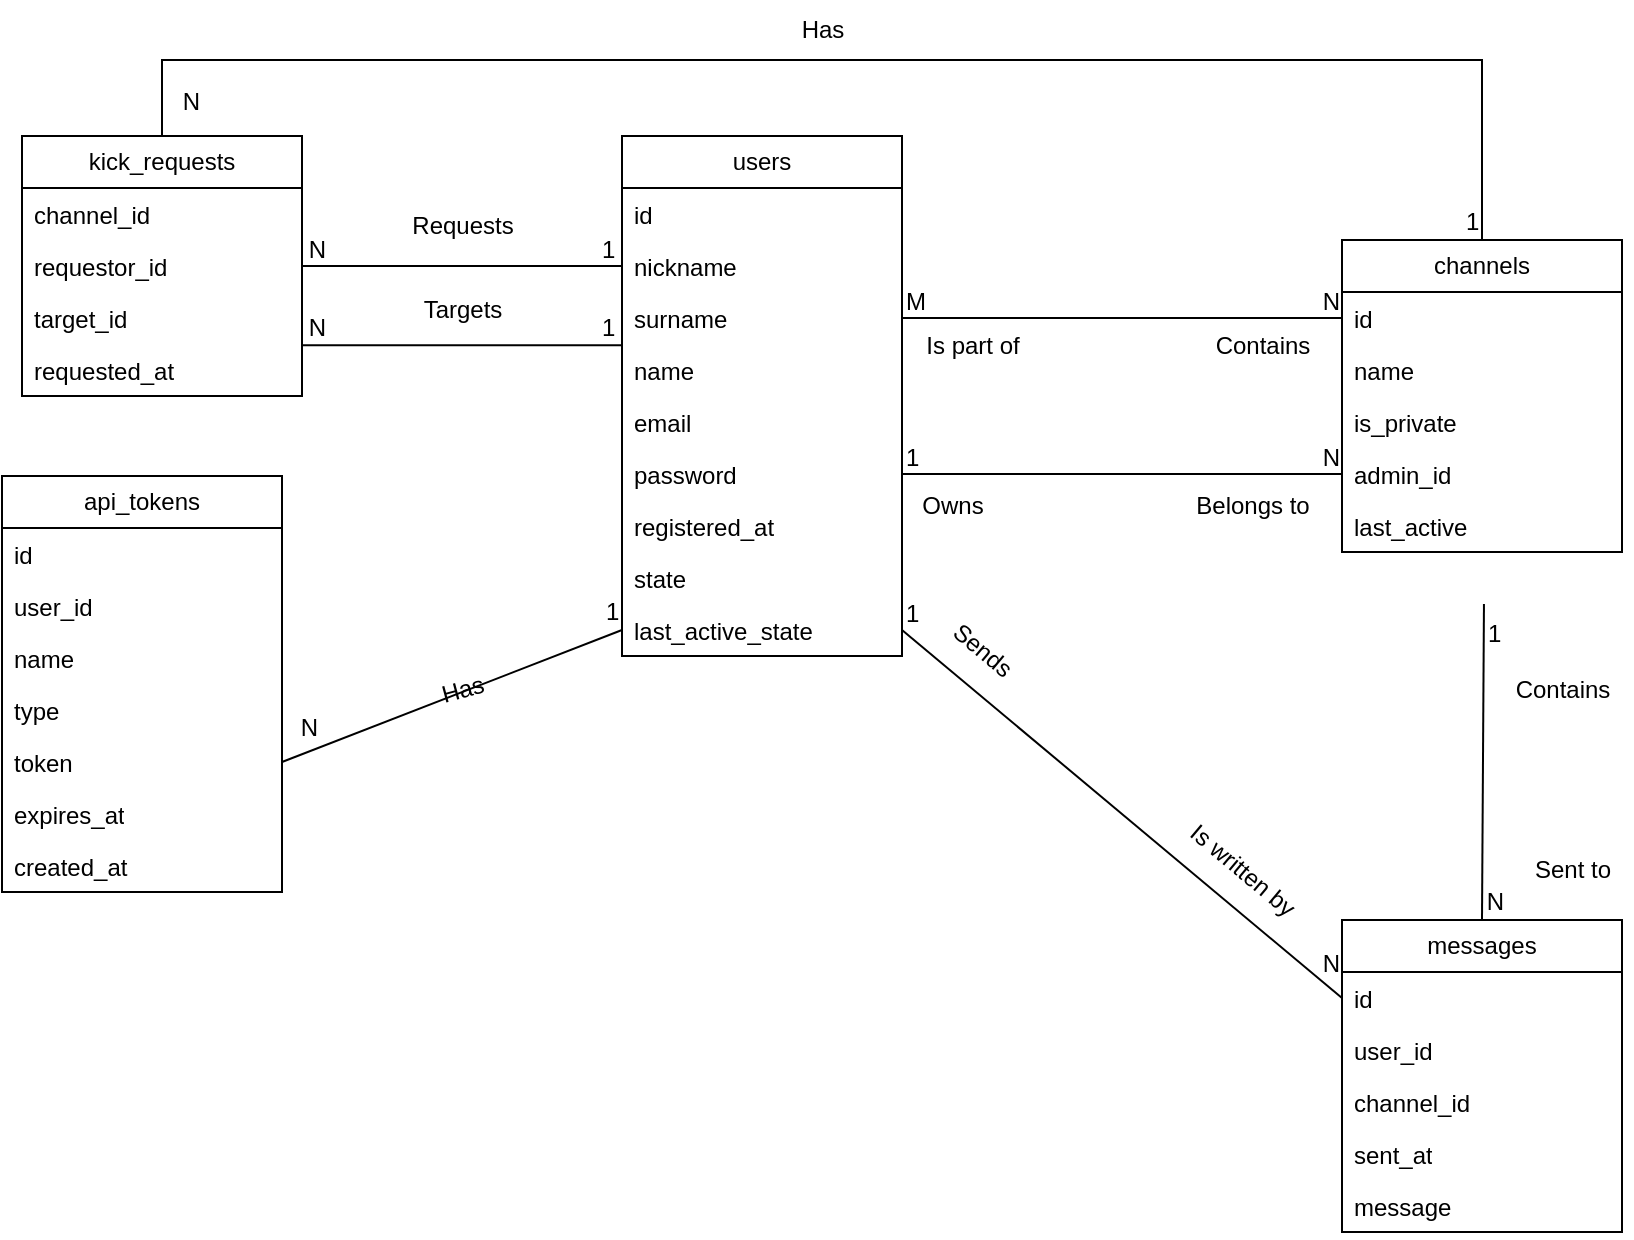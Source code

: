 <mxfile version="24.8.0" pages="2">
  <diagram id="R2lEEEUBdFMjLlhIrx00" name="Logical">
    <mxGraphModel dx="1763" dy="484" grid="1" gridSize="10" guides="1" tooltips="1" connect="1" arrows="1" fold="1" page="1" pageScale="1" pageWidth="850" pageHeight="1100" math="0" shadow="0" extFonts="Permanent Marker^https://fonts.googleapis.com/css?family=Permanent+Marker">
      <root>
        <mxCell id="0" />
        <mxCell id="1" parent="0" />
        <mxCell id="FbpiSG0wPmjg65G_D0_f-9" value="users" style="swimlane;fontStyle=0;childLayout=stackLayout;horizontal=1;startSize=26;fillColor=none;horizontalStack=0;resizeParent=1;resizeParentMax=0;resizeLast=0;collapsible=1;marginBottom=0;whiteSpace=wrap;html=1;" parent="1" vertex="1">
          <mxGeometry x="70" y="68" width="140" height="260" as="geometry" />
        </mxCell>
        <mxCell id="FbpiSG0wPmjg65G_D0_f-10" value="id" style="text;strokeColor=none;fillColor=none;align=left;verticalAlign=top;spacingLeft=4;spacingRight=4;overflow=hidden;rotatable=0;points=[[0,0.5],[1,0.5]];portConstraint=eastwest;whiteSpace=wrap;html=1;" parent="FbpiSG0wPmjg65G_D0_f-9" vertex="1">
          <mxGeometry y="26" width="140" height="26" as="geometry" />
        </mxCell>
        <mxCell id="FbpiSG0wPmjg65G_D0_f-13" value="nickname" style="text;strokeColor=none;fillColor=none;align=left;verticalAlign=top;spacingLeft=4;spacingRight=4;overflow=hidden;rotatable=0;points=[[0,0.5],[1,0.5]];portConstraint=eastwest;whiteSpace=wrap;html=1;" parent="FbpiSG0wPmjg65G_D0_f-9" vertex="1">
          <mxGeometry y="52" width="140" height="26" as="geometry" />
        </mxCell>
        <mxCell id="FbpiSG0wPmjg65G_D0_f-12" value="surname" style="text;strokeColor=none;fillColor=none;align=left;verticalAlign=top;spacingLeft=4;spacingRight=4;overflow=hidden;rotatable=0;points=[[0,0.5],[1,0.5]];portConstraint=eastwest;whiteSpace=wrap;html=1;" parent="FbpiSG0wPmjg65G_D0_f-9" vertex="1">
          <mxGeometry y="78" width="140" height="26" as="geometry" />
        </mxCell>
        <mxCell id="FbpiSG0wPmjg65G_D0_f-17" value="name" style="text;strokeColor=none;fillColor=none;align=left;verticalAlign=top;spacingLeft=4;spacingRight=4;overflow=hidden;rotatable=0;points=[[0,0.5],[1,0.5]];portConstraint=eastwest;whiteSpace=wrap;html=1;" parent="FbpiSG0wPmjg65G_D0_f-9" vertex="1">
          <mxGeometry y="104" width="140" height="26" as="geometry" />
        </mxCell>
        <mxCell id="FbpiSG0wPmjg65G_D0_f-16" value="email" style="text;strokeColor=none;fillColor=none;align=left;verticalAlign=top;spacingLeft=4;spacingRight=4;overflow=hidden;rotatable=0;points=[[0,0.5],[1,0.5]];portConstraint=eastwest;whiteSpace=wrap;html=1;" parent="FbpiSG0wPmjg65G_D0_f-9" vertex="1">
          <mxGeometry y="130" width="140" height="26" as="geometry" />
        </mxCell>
        <mxCell id="FbpiSG0wPmjg65G_D0_f-14" value="password" style="text;strokeColor=none;fillColor=none;align=left;verticalAlign=top;spacingLeft=4;spacingRight=4;overflow=hidden;rotatable=0;points=[[0,0.5],[1,0.5]];portConstraint=eastwest;whiteSpace=wrap;html=1;" parent="FbpiSG0wPmjg65G_D0_f-9" vertex="1">
          <mxGeometry y="156" width="140" height="26" as="geometry" />
        </mxCell>
        <mxCell id="FbpiSG0wPmjg65G_D0_f-18" value="registered_at" style="text;strokeColor=none;fillColor=none;align=left;verticalAlign=top;spacingLeft=4;spacingRight=4;overflow=hidden;rotatable=0;points=[[0,0.5],[1,0.5]];portConstraint=eastwest;whiteSpace=wrap;html=1;" parent="FbpiSG0wPmjg65G_D0_f-9" vertex="1">
          <mxGeometry y="182" width="140" height="26" as="geometry" />
        </mxCell>
        <mxCell id="FbpiSG0wPmjg65G_D0_f-37" value="state" style="text;strokeColor=none;fillColor=none;align=left;verticalAlign=top;spacingLeft=4;spacingRight=4;overflow=hidden;rotatable=0;points=[[0,0.5],[1,0.5]];portConstraint=eastwest;whiteSpace=wrap;html=1;" parent="FbpiSG0wPmjg65G_D0_f-9" vertex="1">
          <mxGeometry y="208" width="140" height="26" as="geometry" />
        </mxCell>
        <mxCell id="FbpiSG0wPmjg65G_D0_f-38" value="last_active_state" style="text;strokeColor=none;fillColor=none;align=left;verticalAlign=top;spacingLeft=4;spacingRight=4;overflow=hidden;rotatable=0;points=[[0,0.5],[1,0.5]];portConstraint=eastwest;whiteSpace=wrap;html=1;" parent="FbpiSG0wPmjg65G_D0_f-9" vertex="1">
          <mxGeometry y="234" width="140" height="26" as="geometry" />
        </mxCell>
        <mxCell id="FbpiSG0wPmjg65G_D0_f-21" value="channels" style="swimlane;fontStyle=0;childLayout=stackLayout;horizontal=1;startSize=26;fillColor=none;horizontalStack=0;resizeParent=1;resizeParentMax=0;resizeLast=0;collapsible=1;marginBottom=0;whiteSpace=wrap;html=1;" parent="1" vertex="1">
          <mxGeometry x="430" y="120" width="140" height="156" as="geometry" />
        </mxCell>
        <mxCell id="FbpiSG0wPmjg65G_D0_f-22" value="id" style="text;strokeColor=none;fillColor=none;align=left;verticalAlign=top;spacingLeft=4;spacingRight=4;overflow=hidden;rotatable=0;points=[[0,0.5],[1,0.5]];portConstraint=eastwest;whiteSpace=wrap;html=1;" parent="FbpiSG0wPmjg65G_D0_f-21" vertex="1">
          <mxGeometry y="26" width="140" height="26" as="geometry" />
        </mxCell>
        <mxCell id="FbpiSG0wPmjg65G_D0_f-23" value="name" style="text;strokeColor=none;fillColor=none;align=left;verticalAlign=top;spacingLeft=4;spacingRight=4;overflow=hidden;rotatable=0;points=[[0,0.5],[1,0.5]];portConstraint=eastwest;whiteSpace=wrap;html=1;" parent="FbpiSG0wPmjg65G_D0_f-21" vertex="1">
          <mxGeometry y="52" width="140" height="26" as="geometry" />
        </mxCell>
        <mxCell id="FbpiSG0wPmjg65G_D0_f-24" value="is_private" style="text;strokeColor=none;fillColor=none;align=left;verticalAlign=top;spacingLeft=4;spacingRight=4;overflow=hidden;rotatable=0;points=[[0,0.5],[1,0.5]];portConstraint=eastwest;whiteSpace=wrap;html=1;" parent="FbpiSG0wPmjg65G_D0_f-21" vertex="1">
          <mxGeometry y="78" width="140" height="26" as="geometry" />
        </mxCell>
        <mxCell id="FbpiSG0wPmjg65G_D0_f-25" value="admin_id" style="text;strokeColor=none;fillColor=none;align=left;verticalAlign=top;spacingLeft=4;spacingRight=4;overflow=hidden;rotatable=0;points=[[0,0.5],[1,0.5]];portConstraint=eastwest;whiteSpace=wrap;html=1;" parent="FbpiSG0wPmjg65G_D0_f-21" vertex="1">
          <mxGeometry y="104" width="140" height="26" as="geometry" />
        </mxCell>
        <mxCell id="FbpiSG0wPmjg65G_D0_f-26" value="last_active" style="text;strokeColor=none;fillColor=none;align=left;verticalAlign=top;spacingLeft=4;spacingRight=4;overflow=hidden;rotatable=0;points=[[0,0.5],[1,0.5]];portConstraint=eastwest;whiteSpace=wrap;html=1;" parent="FbpiSG0wPmjg65G_D0_f-21" vertex="1">
          <mxGeometry y="130" width="140" height="26" as="geometry" />
        </mxCell>
        <mxCell id="FbpiSG0wPmjg65G_D0_f-31" value="messages" style="swimlane;fontStyle=0;childLayout=stackLayout;horizontal=1;startSize=26;fillColor=none;horizontalStack=0;resizeParent=1;resizeParentMax=0;resizeLast=0;collapsible=1;marginBottom=0;whiteSpace=wrap;html=1;" parent="1" vertex="1">
          <mxGeometry x="430" y="460" width="140" height="156" as="geometry" />
        </mxCell>
        <mxCell id="FbpiSG0wPmjg65G_D0_f-32" value="id" style="text;strokeColor=none;fillColor=none;align=left;verticalAlign=top;spacingLeft=4;spacingRight=4;overflow=hidden;rotatable=0;points=[[0,0.5],[1,0.5]];portConstraint=eastwest;whiteSpace=wrap;html=1;" parent="FbpiSG0wPmjg65G_D0_f-31" vertex="1">
          <mxGeometry y="26" width="140" height="26" as="geometry" />
        </mxCell>
        <mxCell id="FbpiSG0wPmjg65G_D0_f-33" value="user_id" style="text;strokeColor=none;fillColor=none;align=left;verticalAlign=top;spacingLeft=4;spacingRight=4;overflow=hidden;rotatable=0;points=[[0,0.5],[1,0.5]];portConstraint=eastwest;whiteSpace=wrap;html=1;" parent="FbpiSG0wPmjg65G_D0_f-31" vertex="1">
          <mxGeometry y="52" width="140" height="26" as="geometry" />
        </mxCell>
        <mxCell id="FbpiSG0wPmjg65G_D0_f-34" value="channel_id" style="text;strokeColor=none;fillColor=none;align=left;verticalAlign=top;spacingLeft=4;spacingRight=4;overflow=hidden;rotatable=0;points=[[0,0.5],[1,0.5]];portConstraint=eastwest;whiteSpace=wrap;html=1;" parent="FbpiSG0wPmjg65G_D0_f-31" vertex="1">
          <mxGeometry y="78" width="140" height="26" as="geometry" />
        </mxCell>
        <mxCell id="FbpiSG0wPmjg65G_D0_f-35" value="sent_at" style="text;strokeColor=none;fillColor=none;align=left;verticalAlign=top;spacingLeft=4;spacingRight=4;overflow=hidden;rotatable=0;points=[[0,0.5],[1,0.5]];portConstraint=eastwest;whiteSpace=wrap;html=1;" parent="FbpiSG0wPmjg65G_D0_f-31" vertex="1">
          <mxGeometry y="104" width="140" height="26" as="geometry" />
        </mxCell>
        <mxCell id="FbpiSG0wPmjg65G_D0_f-36" value="message" style="text;strokeColor=none;fillColor=none;align=left;verticalAlign=top;spacingLeft=4;spacingRight=4;overflow=hidden;rotatable=0;points=[[0,0.5],[1,0.5]];portConstraint=eastwest;whiteSpace=wrap;html=1;" parent="FbpiSG0wPmjg65G_D0_f-31" vertex="1">
          <mxGeometry y="130" width="140" height="26" as="geometry" />
        </mxCell>
        <mxCell id="FbpiSG0wPmjg65G_D0_f-39" value="" style="endArrow=none;html=1;rounded=0;exitX=1;exitY=0.5;exitDx=0;exitDy=0;entryX=0;entryY=0.5;entryDx=0;entryDy=0;" parent="1" source="FbpiSG0wPmjg65G_D0_f-12" target="FbpiSG0wPmjg65G_D0_f-22" edge="1">
          <mxGeometry relative="1" as="geometry">
            <mxPoint x="340" y="350" as="sourcePoint" />
            <mxPoint x="500" y="350" as="targetPoint" />
          </mxGeometry>
        </mxCell>
        <mxCell id="FbpiSG0wPmjg65G_D0_f-40" value="M" style="resizable=0;html=1;whiteSpace=wrap;align=left;verticalAlign=bottom;" parent="FbpiSG0wPmjg65G_D0_f-39" connectable="0" vertex="1">
          <mxGeometry x="-1" relative="1" as="geometry" />
        </mxCell>
        <mxCell id="FbpiSG0wPmjg65G_D0_f-41" value="N" style="resizable=0;html=1;whiteSpace=wrap;align=right;verticalAlign=bottom;" parent="FbpiSG0wPmjg65G_D0_f-39" connectable="0" vertex="1">
          <mxGeometry x="1" relative="1" as="geometry" />
        </mxCell>
        <mxCell id="FbpiSG0wPmjg65G_D0_f-45" value="" style="endArrow=none;html=1;rounded=0;exitX=0.507;exitY=1;exitDx=0;exitDy=0;entryX=0.5;entryY=0;entryDx=0;entryDy=0;exitPerimeter=0;" parent="1" target="FbpiSG0wPmjg65G_D0_f-31" edge="1">
          <mxGeometry relative="1" as="geometry">
            <mxPoint x="500.98" y="302.0" as="sourcePoint" />
            <mxPoint x="790" y="230" as="targetPoint" />
          </mxGeometry>
        </mxCell>
        <mxCell id="FbpiSG0wPmjg65G_D0_f-46" value="1" style="resizable=0;html=1;whiteSpace=wrap;align=left;verticalAlign=bottom;" parent="FbpiSG0wPmjg65G_D0_f-45" connectable="0" vertex="1">
          <mxGeometry x="-1" relative="1" as="geometry">
            <mxPoint y="23" as="offset" />
          </mxGeometry>
        </mxCell>
        <mxCell id="FbpiSG0wPmjg65G_D0_f-47" value="N" style="resizable=0;html=1;whiteSpace=wrap;align=right;verticalAlign=bottom;" parent="FbpiSG0wPmjg65G_D0_f-45" connectable="0" vertex="1">
          <mxGeometry x="1" relative="1" as="geometry">
            <mxPoint x="12" as="offset" />
          </mxGeometry>
        </mxCell>
        <mxCell id="FbpiSG0wPmjg65G_D0_f-55" value="Is part of" style="text;html=1;align=center;verticalAlign=middle;resizable=0;points=[];autosize=1;strokeColor=none;fillColor=none;" parent="1" vertex="1">
          <mxGeometry x="210" y="158" width="70" height="30" as="geometry" />
        </mxCell>
        <mxCell id="FbpiSG0wPmjg65G_D0_f-57" value="Contains" style="text;html=1;align=center;verticalAlign=middle;resizable=0;points=[];autosize=1;strokeColor=none;fillColor=none;" parent="1" vertex="1">
          <mxGeometry x="355" y="158" width="70" height="30" as="geometry" />
        </mxCell>
        <mxCell id="FbpiSG0wPmjg65G_D0_f-61" value="" style="endArrow=none;html=1;rounded=0;entryX=0;entryY=0.5;entryDx=0;entryDy=0;exitX=1;exitY=0.5;exitDx=0;exitDy=0;" parent="1" source="FbpiSG0wPmjg65G_D0_f-14" target="FbpiSG0wPmjg65G_D0_f-25" edge="1">
          <mxGeometry relative="1" as="geometry">
            <mxPoint x="210" y="230" as="sourcePoint" />
            <mxPoint x="370" y="230" as="targetPoint" />
          </mxGeometry>
        </mxCell>
        <mxCell id="FbpiSG0wPmjg65G_D0_f-62" value="1" style="resizable=0;html=1;whiteSpace=wrap;align=left;verticalAlign=bottom;" parent="FbpiSG0wPmjg65G_D0_f-61" connectable="0" vertex="1">
          <mxGeometry x="-1" relative="1" as="geometry" />
        </mxCell>
        <mxCell id="FbpiSG0wPmjg65G_D0_f-63" value="N" style="resizable=0;html=1;whiteSpace=wrap;align=right;verticalAlign=bottom;" parent="FbpiSG0wPmjg65G_D0_f-61" connectable="0" vertex="1">
          <mxGeometry x="1" relative="1" as="geometry" />
        </mxCell>
        <mxCell id="FbpiSG0wPmjg65G_D0_f-64" value="Owns" style="text;html=1;align=center;verticalAlign=middle;resizable=0;points=[];autosize=1;strokeColor=none;fillColor=none;" parent="1" vertex="1">
          <mxGeometry x="210" y="238" width="50" height="30" as="geometry" />
        </mxCell>
        <mxCell id="FbpiSG0wPmjg65G_D0_f-65" value="Belongs to" style="text;html=1;align=center;verticalAlign=middle;resizable=0;points=[];autosize=1;strokeColor=none;fillColor=none;" parent="1" vertex="1">
          <mxGeometry x="345" y="238" width="80" height="30" as="geometry" />
        </mxCell>
        <mxCell id="FbpiSG0wPmjg65G_D0_f-66" value="" style="endArrow=none;html=1;rounded=0;exitX=1;exitY=0.5;exitDx=0;exitDy=0;entryX=0;entryY=0.5;entryDx=0;entryDy=0;" parent="1" source="FbpiSG0wPmjg65G_D0_f-38" target="FbpiSG0wPmjg65G_D0_f-32" edge="1">
          <mxGeometry relative="1" as="geometry">
            <mxPoint x="300" y="320" as="sourcePoint" />
            <mxPoint x="460" y="320" as="targetPoint" />
          </mxGeometry>
        </mxCell>
        <mxCell id="FbpiSG0wPmjg65G_D0_f-67" value="1" style="resizable=0;html=1;whiteSpace=wrap;align=left;verticalAlign=bottom;" parent="FbpiSG0wPmjg65G_D0_f-66" connectable="0" vertex="1">
          <mxGeometry x="-1" relative="1" as="geometry" />
        </mxCell>
        <mxCell id="FbpiSG0wPmjg65G_D0_f-68" value="N" style="resizable=0;html=1;whiteSpace=wrap;align=right;verticalAlign=bottom;" parent="FbpiSG0wPmjg65G_D0_f-66" connectable="0" vertex="1">
          <mxGeometry x="1" relative="1" as="geometry">
            <mxPoint y="-9" as="offset" />
          </mxGeometry>
        </mxCell>
        <mxCell id="FbpiSG0wPmjg65G_D0_f-69" value="Sends" style="text;html=1;align=center;verticalAlign=middle;resizable=0;points=[];autosize=1;strokeColor=none;fillColor=none;rotation=40;" parent="1" vertex="1">
          <mxGeometry x="220" y="310" width="60" height="30" as="geometry" />
        </mxCell>
        <mxCell id="FbpiSG0wPmjg65G_D0_f-70" value="Is written by" style="text;html=1;align=center;verticalAlign=middle;resizable=0;points=[];autosize=1;strokeColor=none;fillColor=none;rotation=40;" parent="1" vertex="1">
          <mxGeometry x="335" y="420" width="90" height="30" as="geometry" />
        </mxCell>
        <mxCell id="FbpiSG0wPmjg65G_D0_f-71" value="Contains" style="text;html=1;align=center;verticalAlign=middle;resizable=0;points=[];autosize=1;strokeColor=none;fillColor=none;" parent="1" vertex="1">
          <mxGeometry x="505" y="330" width="70" height="30" as="geometry" />
        </mxCell>
        <mxCell id="FbpiSG0wPmjg65G_D0_f-72" value="Sent to" style="text;html=1;align=center;verticalAlign=middle;resizable=0;points=[];autosize=1;strokeColor=none;fillColor=none;" parent="1" vertex="1">
          <mxGeometry x="515" y="420" width="60" height="30" as="geometry" />
        </mxCell>
        <mxCell id="DQtzh3tB-2Z6uhJ7dVTO-6" value="api_tokens" style="swimlane;fontStyle=0;childLayout=stackLayout;horizontal=1;startSize=26;fillColor=none;horizontalStack=0;resizeParent=1;resizeParentMax=0;resizeLast=0;collapsible=1;marginBottom=0;whiteSpace=wrap;html=1;" parent="1" vertex="1">
          <mxGeometry x="-240" y="238" width="140" height="208" as="geometry" />
        </mxCell>
        <mxCell id="DQtzh3tB-2Z6uhJ7dVTO-7" value="id" style="text;strokeColor=none;fillColor=none;align=left;verticalAlign=top;spacingLeft=4;spacingRight=4;overflow=hidden;rotatable=0;points=[[0,0.5],[1,0.5]];portConstraint=eastwest;whiteSpace=wrap;html=1;" parent="DQtzh3tB-2Z6uhJ7dVTO-6" vertex="1">
          <mxGeometry y="26" width="140" height="26" as="geometry" />
        </mxCell>
        <mxCell id="DQtzh3tB-2Z6uhJ7dVTO-8" value="user_id" style="text;strokeColor=none;fillColor=none;align=left;verticalAlign=top;spacingLeft=4;spacingRight=4;overflow=hidden;rotatable=0;points=[[0,0.5],[1,0.5]];portConstraint=eastwest;whiteSpace=wrap;html=1;" parent="DQtzh3tB-2Z6uhJ7dVTO-6" vertex="1">
          <mxGeometry y="52" width="140" height="26" as="geometry" />
        </mxCell>
        <mxCell id="DQtzh3tB-2Z6uhJ7dVTO-10" value="name" style="text;strokeColor=none;fillColor=none;align=left;verticalAlign=top;spacingLeft=4;spacingRight=4;overflow=hidden;rotatable=0;points=[[0,0.5],[1,0.5]];portConstraint=eastwest;whiteSpace=wrap;html=1;" parent="DQtzh3tB-2Z6uhJ7dVTO-6" vertex="1">
          <mxGeometry y="78" width="140" height="26" as="geometry" />
        </mxCell>
        <mxCell id="DQtzh3tB-2Z6uhJ7dVTO-9" value="type" style="text;strokeColor=none;fillColor=none;align=left;verticalAlign=top;spacingLeft=4;spacingRight=4;overflow=hidden;rotatable=0;points=[[0,0.5],[1,0.5]];portConstraint=eastwest;whiteSpace=wrap;html=1;" parent="DQtzh3tB-2Z6uhJ7dVTO-6" vertex="1">
          <mxGeometry y="104" width="140" height="26" as="geometry" />
        </mxCell>
        <mxCell id="DQtzh3tB-2Z6uhJ7dVTO-11" value="token" style="text;strokeColor=none;fillColor=none;align=left;verticalAlign=top;spacingLeft=4;spacingRight=4;overflow=hidden;rotatable=0;points=[[0,0.5],[1,0.5]];portConstraint=eastwest;whiteSpace=wrap;html=1;" parent="DQtzh3tB-2Z6uhJ7dVTO-6" vertex="1">
          <mxGeometry y="130" width="140" height="26" as="geometry" />
        </mxCell>
        <mxCell id="DQtzh3tB-2Z6uhJ7dVTO-12" value="expires_at" style="text;strokeColor=none;fillColor=none;align=left;verticalAlign=top;spacingLeft=4;spacingRight=4;overflow=hidden;rotatable=0;points=[[0,0.5],[1,0.5]];portConstraint=eastwest;whiteSpace=wrap;html=1;" parent="DQtzh3tB-2Z6uhJ7dVTO-6" vertex="1">
          <mxGeometry y="156" width="140" height="26" as="geometry" />
        </mxCell>
        <mxCell id="DQtzh3tB-2Z6uhJ7dVTO-13" value="created_at" style="text;strokeColor=none;fillColor=none;align=left;verticalAlign=top;spacingLeft=4;spacingRight=4;overflow=hidden;rotatable=0;points=[[0,0.5],[1,0.5]];portConstraint=eastwest;whiteSpace=wrap;html=1;" parent="DQtzh3tB-2Z6uhJ7dVTO-6" vertex="1">
          <mxGeometry y="182" width="140" height="26" as="geometry" />
        </mxCell>
        <mxCell id="DQtzh3tB-2Z6uhJ7dVTO-20" value="kick_requests" style="swimlane;fontStyle=0;childLayout=stackLayout;horizontal=1;startSize=26;fillColor=none;horizontalStack=0;resizeParent=1;resizeParentMax=0;resizeLast=0;collapsible=1;marginBottom=0;whiteSpace=wrap;html=1;" parent="1" vertex="1">
          <mxGeometry x="-230" y="68" width="140" height="130" as="geometry" />
        </mxCell>
        <mxCell id="DQtzh3tB-2Z6uhJ7dVTO-21" value="channel_id" style="text;strokeColor=none;fillColor=none;align=left;verticalAlign=top;spacingLeft=4;spacingRight=4;overflow=hidden;rotatable=0;points=[[0,0.5],[1,0.5]];portConstraint=eastwest;whiteSpace=wrap;html=1;" parent="DQtzh3tB-2Z6uhJ7dVTO-20" vertex="1">
          <mxGeometry y="26" width="140" height="26" as="geometry" />
        </mxCell>
        <mxCell id="DQtzh3tB-2Z6uhJ7dVTO-22" value="requestor_id" style="text;strokeColor=none;fillColor=none;align=left;verticalAlign=top;spacingLeft=4;spacingRight=4;overflow=hidden;rotatable=0;points=[[0,0.5],[1,0.5]];portConstraint=eastwest;whiteSpace=wrap;html=1;" parent="DQtzh3tB-2Z6uhJ7dVTO-20" vertex="1">
          <mxGeometry y="52" width="140" height="26" as="geometry" />
        </mxCell>
        <mxCell id="DQtzh3tB-2Z6uhJ7dVTO-23" value="target_id" style="text;strokeColor=none;fillColor=none;align=left;verticalAlign=top;spacingLeft=4;spacingRight=4;overflow=hidden;rotatable=0;points=[[0,0.5],[1,0.5]];portConstraint=eastwest;whiteSpace=wrap;html=1;" parent="DQtzh3tB-2Z6uhJ7dVTO-20" vertex="1">
          <mxGeometry y="78" width="140" height="26" as="geometry" />
        </mxCell>
        <mxCell id="DQtzh3tB-2Z6uhJ7dVTO-24" value="requested_at" style="text;strokeColor=none;fillColor=none;align=left;verticalAlign=top;spacingLeft=4;spacingRight=4;overflow=hidden;rotatable=0;points=[[0,0.5],[1,0.5]];portConstraint=eastwest;whiteSpace=wrap;html=1;" parent="DQtzh3tB-2Z6uhJ7dVTO-20" vertex="1">
          <mxGeometry y="104" width="140" height="26" as="geometry" />
        </mxCell>
        <mxCell id="DQtzh3tB-2Z6uhJ7dVTO-35" value="" style="endArrow=none;html=1;rounded=0;exitX=0;exitY=0.5;exitDx=0;exitDy=0;entryX=1;entryY=0.5;entryDx=0;entryDy=0;" parent="1" source="FbpiSG0wPmjg65G_D0_f-38" target="DQtzh3tB-2Z6uhJ7dVTO-11" edge="1">
          <mxGeometry relative="1" as="geometry">
            <mxPoint x="70" y="341.0" as="sourcePoint" />
            <mxPoint x="395" y="594" as="targetPoint" />
          </mxGeometry>
        </mxCell>
        <mxCell id="DQtzh3tB-2Z6uhJ7dVTO-36" value="1" style="resizable=0;html=1;whiteSpace=wrap;align=left;verticalAlign=bottom;" parent="DQtzh3tB-2Z6uhJ7dVTO-35" connectable="0" vertex="1">
          <mxGeometry x="-1" relative="1" as="geometry">
            <mxPoint x="-10" y="-1" as="offset" />
          </mxGeometry>
        </mxCell>
        <mxCell id="DQtzh3tB-2Z6uhJ7dVTO-37" value="N" style="resizable=0;html=1;whiteSpace=wrap;align=right;verticalAlign=bottom;" parent="DQtzh3tB-2Z6uhJ7dVTO-35" connectable="0" vertex="1">
          <mxGeometry x="1" relative="1" as="geometry">
            <mxPoint x="20" y="-9" as="offset" />
          </mxGeometry>
        </mxCell>
        <mxCell id="DQtzh3tB-2Z6uhJ7dVTO-38" value="Has" style="text;html=1;align=center;verticalAlign=middle;resizable=0;points=[];autosize=1;strokeColor=none;fillColor=none;rotation=-15;" parent="1" vertex="1">
          <mxGeometry x="-30" y="330" width="40" height="30" as="geometry" />
        </mxCell>
        <mxCell id="DQtzh3tB-2Z6uhJ7dVTO-39" value="Requests" style="text;html=1;align=center;verticalAlign=middle;resizable=0;points=[];autosize=1;strokeColor=none;fillColor=none;" parent="1" vertex="1">
          <mxGeometry x="-45" y="98" width="70" height="30" as="geometry" />
        </mxCell>
        <mxCell id="KfZPxxoi-GXNjszy-x7z-1" value="" style="endArrow=none;html=1;rounded=0;exitX=0;exitY=0.5;exitDx=0;exitDy=0;entryX=1;entryY=0.5;entryDx=0;entryDy=0;" parent="1" source="FbpiSG0wPmjg65G_D0_f-13" target="DQtzh3tB-2Z6uhJ7dVTO-22" edge="1">
          <mxGeometry relative="1" as="geometry">
            <mxPoint x="-115" y="223.58" as="sourcePoint" />
            <mxPoint x="60" y="140" as="targetPoint" />
          </mxGeometry>
        </mxCell>
        <mxCell id="KfZPxxoi-GXNjszy-x7z-2" value="1" style="resizable=0;html=1;whiteSpace=wrap;align=left;verticalAlign=bottom;" parent="KfZPxxoi-GXNjszy-x7z-1" connectable="0" vertex="1">
          <mxGeometry x="-1" relative="1" as="geometry">
            <mxPoint x="-12" as="offset" />
          </mxGeometry>
        </mxCell>
        <mxCell id="KfZPxxoi-GXNjszy-x7z-3" value="N" style="resizable=0;html=1;whiteSpace=wrap;align=right;verticalAlign=bottom;" parent="KfZPxxoi-GXNjszy-x7z-1" connectable="0" vertex="1">
          <mxGeometry x="1" relative="1" as="geometry">
            <mxPoint x="13" as="offset" />
          </mxGeometry>
        </mxCell>
        <mxCell id="KfZPxxoi-GXNjszy-x7z-4" value="" style="endArrow=none;html=1;rounded=0;exitX=0;exitY=0.5;exitDx=0;exitDy=0;entryX=1;entryY=0.5;entryDx=0;entryDy=0;" parent="1" edge="1">
          <mxGeometry relative="1" as="geometry">
            <mxPoint x="70" y="172.58" as="sourcePoint" />
            <mxPoint x="-90" y="172.58" as="targetPoint" />
          </mxGeometry>
        </mxCell>
        <mxCell id="KfZPxxoi-GXNjszy-x7z-5" value="1" style="resizable=0;html=1;whiteSpace=wrap;align=left;verticalAlign=bottom;" parent="KfZPxxoi-GXNjszy-x7z-4" connectable="0" vertex="1">
          <mxGeometry x="-1" relative="1" as="geometry">
            <mxPoint x="-12" as="offset" />
          </mxGeometry>
        </mxCell>
        <mxCell id="KfZPxxoi-GXNjszy-x7z-6" value="N" style="resizable=0;html=1;whiteSpace=wrap;align=right;verticalAlign=bottom;" parent="KfZPxxoi-GXNjszy-x7z-4" connectable="0" vertex="1">
          <mxGeometry x="1" relative="1" as="geometry">
            <mxPoint x="13" as="offset" />
          </mxGeometry>
        </mxCell>
        <mxCell id="KfZPxxoi-GXNjszy-x7z-7" value="Targets" style="text;html=1;align=center;verticalAlign=middle;resizable=0;points=[];autosize=1;strokeColor=none;fillColor=none;" parent="1" vertex="1">
          <mxGeometry x="-40" y="140" width="60" height="30" as="geometry" />
        </mxCell>
        <mxCell id="ezxGpwCw4v4VbEUanPeg-1" value="" style="endArrow=none;html=1;rounded=0;exitX=0.5;exitY=0;exitDx=0;exitDy=0;entryX=0.5;entryY=0;entryDx=0;entryDy=0;edgeStyle=elbowEdgeStyle;" parent="1" source="FbpiSG0wPmjg65G_D0_f-21" target="DQtzh3tB-2Z6uhJ7dVTO-20" edge="1">
          <mxGeometry relative="1" as="geometry">
            <mxPoint x="400" y="50" as="sourcePoint" />
            <mxPoint x="230" y="90" as="targetPoint" />
            <Array as="points">
              <mxPoint x="160" y="30" />
            </Array>
          </mxGeometry>
        </mxCell>
        <mxCell id="ezxGpwCw4v4VbEUanPeg-2" value="1" style="resizable=0;html=1;whiteSpace=wrap;align=left;verticalAlign=bottom;" parent="ezxGpwCw4v4VbEUanPeg-1" connectable="0" vertex="1">
          <mxGeometry x="-1" relative="1" as="geometry">
            <mxPoint x="-10" y="-1" as="offset" />
          </mxGeometry>
        </mxCell>
        <mxCell id="ezxGpwCw4v4VbEUanPeg-3" value="N" style="resizable=0;html=1;whiteSpace=wrap;align=right;verticalAlign=bottom;" parent="ezxGpwCw4v4VbEUanPeg-1" connectable="0" vertex="1">
          <mxGeometry x="1" relative="1" as="geometry">
            <mxPoint x="20" y="-9" as="offset" />
          </mxGeometry>
        </mxCell>
        <mxCell id="ezxGpwCw4v4VbEUanPeg-4" value="Has" style="text;html=1;align=center;verticalAlign=middle;resizable=0;points=[];autosize=1;strokeColor=none;fillColor=none;" parent="1" vertex="1">
          <mxGeometry x="150" width="40" height="30" as="geometry" />
        </mxCell>
      </root>
    </mxGraphModel>
  </diagram>
  <diagram name="Physical" id="y9GZ7CkC0fbzx3gfZjCh">
    <mxGraphModel dx="1900" dy="557" grid="1" gridSize="10" guides="1" tooltips="1" connect="1" arrows="1" fold="1" page="1" pageScale="1" pageWidth="850" pageHeight="1100" math="0" shadow="0" extFonts="Permanent Marker^https://fonts.googleapis.com/css?family=Permanent+Marker">
      <root>
        <mxCell id="hpjiPvPvrSKlAC8eglrq-0" />
        <mxCell id="hpjiPvPvrSKlAC8eglrq-1" parent="hpjiPvPvrSKlAC8eglrq-0" />
        <mxCell id="hpjiPvPvrSKlAC8eglrq-2" value="users" style="swimlane;fontStyle=0;childLayout=stackLayout;horizontal=1;startSize=26;fillColor=none;horizontalStack=0;resizeParent=1;resizeParentMax=0;resizeLast=0;collapsible=1;marginBottom=0;whiteSpace=wrap;html=1;" parent="hpjiPvPvrSKlAC8eglrq-1" vertex="1">
          <mxGeometry x="-110" y="65.5" width="300" height="286" as="geometry" />
        </mxCell>
        <mxCell id="hpjiPvPvrSKlAC8eglrq-3" value="id: integer" style="text;strokeColor=none;fillColor=none;align=left;verticalAlign=top;spacingLeft=4;spacingRight=4;overflow=hidden;rotatable=0;points=[[0,0.5],[1,0.5]];portConstraint=eastwest;whiteSpace=wrap;html=1;" parent="hpjiPvPvrSKlAC8eglrq-2" vertex="1">
          <mxGeometry y="26" width="300" height="26" as="geometry" />
        </mxCell>
        <mxCell id="hpjiPvPvrSKlAC8eglrq-4" value="nickname: varchar(255)" style="text;strokeColor=none;fillColor=none;align=left;verticalAlign=top;spacingLeft=4;spacingRight=4;overflow=hidden;rotatable=0;points=[[0,0.5],[1,0.5]];portConstraint=eastwest;whiteSpace=wrap;html=1;" parent="hpjiPvPvrSKlAC8eglrq-2" vertex="1">
          <mxGeometry y="52" width="300" height="26" as="geometry" />
        </mxCell>
        <mxCell id="hpjiPvPvrSKlAC8eglrq-5" value="surname: varchar(255)" style="text;strokeColor=none;fillColor=none;align=left;verticalAlign=top;spacingLeft=4;spacingRight=4;overflow=hidden;rotatable=0;points=[[0,0.5],[1,0.5]];portConstraint=eastwest;whiteSpace=wrap;html=1;" parent="hpjiPvPvrSKlAC8eglrq-2" vertex="1">
          <mxGeometry y="78" width="300" height="26" as="geometry" />
        </mxCell>
        <mxCell id="hpjiPvPvrSKlAC8eglrq-6" value="name: varchar(255)" style="text;strokeColor=none;fillColor=none;align=left;verticalAlign=top;spacingLeft=4;spacingRight=4;overflow=hidden;rotatable=0;points=[[0,0.5],[1,0.5]];portConstraint=eastwest;whiteSpace=wrap;html=1;" parent="hpjiPvPvrSKlAC8eglrq-2" vertex="1">
          <mxGeometry y="104" width="300" height="26" as="geometry" />
        </mxCell>
        <mxCell id="hpjiPvPvrSKlAC8eglrq-7" value="email: varchar(255)" style="text;strokeColor=none;fillColor=none;align=left;verticalAlign=top;spacingLeft=4;spacingRight=4;overflow=hidden;rotatable=0;points=[[0,0.5],[1,0.5]];portConstraint=eastwest;whiteSpace=wrap;html=1;" parent="hpjiPvPvrSKlAC8eglrq-2" vertex="1">
          <mxGeometry y="130" width="300" height="26" as="geometry" />
        </mxCell>
        <mxCell id="hpjiPvPvrSKlAC8eglrq-8" value="password: varchar(255)" style="text;strokeColor=none;fillColor=none;align=left;verticalAlign=top;spacingLeft=4;spacingRight=4;overflow=hidden;rotatable=0;points=[[0,0.5],[1,0.5]];portConstraint=eastwest;whiteSpace=wrap;html=1;" parent="hpjiPvPvrSKlAC8eglrq-2" vertex="1">
          <mxGeometry y="156" width="300" height="26" as="geometry" />
        </mxCell>
        <mxCell id="hpjiPvPvrSKlAC8eglrq-9" value="registered_at: timestamp with time zone" style="text;strokeColor=none;fillColor=none;align=left;verticalAlign=top;spacingLeft=4;spacingRight=4;overflow=hidden;rotatable=0;points=[[0,0.5],[1,0.5]];portConstraint=eastwest;whiteSpace=wrap;html=1;" parent="hpjiPvPvrSKlAC8eglrq-2" vertex="1">
          <mxGeometry y="182" width="300" height="26" as="geometry" />
        </mxCell>
        <mxCell id="hpjiPvPvrSKlAC8eglrq-10" value="state: enum(online, DND, offline)" style="text;strokeColor=none;fillColor=none;align=left;verticalAlign=top;spacingLeft=4;spacingRight=4;overflow=hidden;rotatable=0;points=[[0,0.5],[1,0.5]];portConstraint=eastwest;whiteSpace=wrap;html=1;" parent="hpjiPvPvrSKlAC8eglrq-2" vertex="1">
          <mxGeometry y="208" width="300" height="26" as="geometry" />
        </mxCell>
        <mxCell id="hpjiPvPvrSKlAC8eglrq-11" value="last_active_state: timestamp with time zone" style="text;strokeColor=none;fillColor=none;align=left;verticalAlign=top;spacingLeft=4;spacingRight=4;overflow=hidden;rotatable=0;points=[[0,0.5],[1,0.5]];portConstraint=eastwest;whiteSpace=wrap;html=1;" parent="hpjiPvPvrSKlAC8eglrq-2" vertex="1">
          <mxGeometry y="234" width="300" height="26" as="geometry" />
        </mxCell>
        <mxCell id="hpjiPvPvrSKlAC8eglrq-12" value="registered_at: timestamp with time zone" style="text;strokeColor=none;fillColor=none;align=left;verticalAlign=top;spacingLeft=4;spacingRight=4;overflow=hidden;rotatable=0;points=[[0,0.5],[1,0.5]];portConstraint=eastwest;whiteSpace=wrap;html=1;" parent="hpjiPvPvrSKlAC8eglrq-2" vertex="1">
          <mxGeometry y="260" width="300" height="26" as="geometry" />
        </mxCell>
        <mxCell id="hpjiPvPvrSKlAC8eglrq-14" value="channels" style="swimlane;fontStyle=0;childLayout=stackLayout;horizontal=1;startSize=26;fillColor=none;horizontalStack=0;resizeParent=1;resizeParentMax=0;resizeLast=0;collapsible=1;marginBottom=0;whiteSpace=wrap;html=1;" parent="hpjiPvPvrSKlAC8eglrq-1" vertex="1">
          <mxGeometry x="550.15" y="117.5" width="220" height="156" as="geometry" />
        </mxCell>
        <mxCell id="hpjiPvPvrSKlAC8eglrq-15" value="id: integer" style="text;strokeColor=none;fillColor=none;align=left;verticalAlign=top;spacingLeft=4;spacingRight=4;overflow=hidden;rotatable=0;points=[[0,0.5],[1,0.5]];portConstraint=eastwest;whiteSpace=wrap;html=1;" parent="hpjiPvPvrSKlAC8eglrq-14" vertex="1">
          <mxGeometry y="26" width="220" height="26" as="geometry" />
        </mxCell>
        <mxCell id="hpjiPvPvrSKlAC8eglrq-16" value="name: varchar(255)" style="text;strokeColor=none;fillColor=none;align=left;verticalAlign=top;spacingLeft=4;spacingRight=4;overflow=hidden;rotatable=0;points=[[0,0.5],[1,0.5]];portConstraint=eastwest;whiteSpace=wrap;html=1;" parent="hpjiPvPvrSKlAC8eglrq-14" vertex="1">
          <mxGeometry y="52" width="220" height="26" as="geometry" />
        </mxCell>
        <mxCell id="hpjiPvPvrSKlAC8eglrq-17" value="is_private: boolean" style="text;strokeColor=none;fillColor=none;align=left;verticalAlign=top;spacingLeft=4;spacingRight=4;overflow=hidden;rotatable=0;points=[[0,0.5],[1,0.5]];portConstraint=eastwest;whiteSpace=wrap;html=1;" parent="hpjiPvPvrSKlAC8eglrq-14" vertex="1">
          <mxGeometry y="78" width="220" height="26" as="geometry" />
        </mxCell>
        <mxCell id="hpjiPvPvrSKlAC8eglrq-18" value="admin_id: integer" style="text;strokeColor=none;fillColor=none;align=left;verticalAlign=top;spacingLeft=4;spacingRight=4;overflow=hidden;rotatable=0;points=[[0,0.5],[1,0.5]];portConstraint=eastwest;whiteSpace=wrap;html=1;" parent="hpjiPvPvrSKlAC8eglrq-14" vertex="1">
          <mxGeometry y="104" width="220" height="26" as="geometry" />
        </mxCell>
        <mxCell id="hpjiPvPvrSKlAC8eglrq-19" value="last_active: timestamp with time zone" style="text;strokeColor=none;fillColor=none;align=left;verticalAlign=top;spacingLeft=4;spacingRight=4;overflow=hidden;rotatable=0;points=[[0,0.5],[1,0.5]];portConstraint=eastwest;whiteSpace=wrap;html=1;" parent="hpjiPvPvrSKlAC8eglrq-14" vertex="1">
          <mxGeometry y="130" width="220" height="26" as="geometry" />
        </mxCell>
        <mxCell id="hpjiPvPvrSKlAC8eglrq-22" value="messages" style="swimlane;fontStyle=0;childLayout=stackLayout;horizontal=1;startSize=26;fillColor=none;horizontalStack=0;resizeParent=1;resizeParentMax=0;resizeLast=0;collapsible=1;marginBottom=0;whiteSpace=wrap;html=1;" parent="hpjiPvPvrSKlAC8eglrq-1" vertex="1">
          <mxGeometry x="540.15" y="480" width="240" height="156" as="geometry" />
        </mxCell>
        <mxCell id="hpjiPvPvrSKlAC8eglrq-23" value="id: integer" style="text;strokeColor=none;fillColor=none;align=left;verticalAlign=top;spacingLeft=4;spacingRight=4;overflow=hidden;rotatable=0;points=[[0,0.5],[1,0.5]];portConstraint=eastwest;whiteSpace=wrap;html=1;" parent="hpjiPvPvrSKlAC8eglrq-22" vertex="1">
          <mxGeometry y="26" width="240" height="26" as="geometry" />
        </mxCell>
        <mxCell id="hpjiPvPvrSKlAC8eglrq-24" value="user_id: integer" style="text;strokeColor=none;fillColor=none;align=left;verticalAlign=top;spacingLeft=4;spacingRight=4;overflow=hidden;rotatable=0;points=[[0,0.5],[1,0.5]];portConstraint=eastwest;whiteSpace=wrap;html=1;" parent="hpjiPvPvrSKlAC8eglrq-22" vertex="1">
          <mxGeometry y="52" width="240" height="26" as="geometry" />
        </mxCell>
        <mxCell id="hpjiPvPvrSKlAC8eglrq-25" value="channel_id: integer" style="text;strokeColor=none;fillColor=none;align=left;verticalAlign=top;spacingLeft=4;spacingRight=4;overflow=hidden;rotatable=0;points=[[0,0.5],[1,0.5]];portConstraint=eastwest;whiteSpace=wrap;html=1;" parent="hpjiPvPvrSKlAC8eglrq-22" vertex="1">
          <mxGeometry y="78" width="240" height="26" as="geometry" />
        </mxCell>
        <mxCell id="hpjiPvPvrSKlAC8eglrq-26" value="sent_at: timestamp with time zone" style="text;strokeColor=none;fillColor=none;align=left;verticalAlign=top;spacingLeft=4;spacingRight=4;overflow=hidden;rotatable=0;points=[[0,0.5],[1,0.5]];portConstraint=eastwest;whiteSpace=wrap;html=1;" parent="hpjiPvPvrSKlAC8eglrq-22" vertex="1">
          <mxGeometry y="104" width="240" height="26" as="geometry" />
        </mxCell>
        <mxCell id="hpjiPvPvrSKlAC8eglrq-27" value="message: text" style="text;strokeColor=none;fillColor=none;align=left;verticalAlign=top;spacingLeft=4;spacingRight=4;overflow=hidden;rotatable=0;points=[[0,0.5],[1,0.5]];portConstraint=eastwest;whiteSpace=wrap;html=1;" parent="hpjiPvPvrSKlAC8eglrq-22" vertex="1">
          <mxGeometry y="130" width="240" height="26" as="geometry" />
        </mxCell>
        <mxCell id="hpjiPvPvrSKlAC8eglrq-33" value="" style="endArrow=none;html=1;rounded=0;exitX=0.496;exitY=1.012;exitDx=0;exitDy=0;entryX=0.5;entryY=0;entryDx=0;entryDy=0;exitPerimeter=0;" parent="hpjiPvPvrSKlAC8eglrq-1" source="hpjiPvPvrSKlAC8eglrq-19" target="hpjiPvPvrSKlAC8eglrq-22" edge="1">
          <mxGeometry relative="1" as="geometry">
            <mxPoint x="661.69" y="299.5" as="sourcePoint" />
            <mxPoint x="910.15" y="229.5" as="targetPoint" />
          </mxGeometry>
        </mxCell>
        <mxCell id="hpjiPvPvrSKlAC8eglrq-34" value="1" style="resizable=0;html=1;whiteSpace=wrap;align=left;verticalAlign=bottom;" parent="hpjiPvPvrSKlAC8eglrq-33" connectable="0" vertex="1">
          <mxGeometry x="-1" relative="1" as="geometry">
            <mxPoint y="23" as="offset" />
          </mxGeometry>
        </mxCell>
        <mxCell id="hpjiPvPvrSKlAC8eglrq-35" value="N" style="resizable=0;html=1;whiteSpace=wrap;align=right;verticalAlign=bottom;" parent="hpjiPvPvrSKlAC8eglrq-33" connectable="0" vertex="1">
          <mxGeometry x="1" relative="1" as="geometry">
            <mxPoint x="12" as="offset" />
          </mxGeometry>
        </mxCell>
        <mxCell id="hpjiPvPvrSKlAC8eglrq-43" value="" style="endArrow=none;html=1;rounded=0;exitX=1;exitY=0.5;exitDx=0;exitDy=0;entryX=0;entryY=0.5;entryDx=0;entryDy=0;" parent="hpjiPvPvrSKlAC8eglrq-1" source="hpjiPvPvrSKlAC8eglrq-11" target="hpjiPvPvrSKlAC8eglrq-23" edge="1">
          <mxGeometry relative="1" as="geometry">
            <mxPoint x="300" y="320" as="sourcePoint" />
            <mxPoint x="460" y="320" as="targetPoint" />
          </mxGeometry>
        </mxCell>
        <mxCell id="hpjiPvPvrSKlAC8eglrq-44" value="1" style="resizable=0;html=1;whiteSpace=wrap;align=left;verticalAlign=bottom;" parent="hpjiPvPvrSKlAC8eglrq-43" connectable="0" vertex="1">
          <mxGeometry x="-1" relative="1" as="geometry" />
        </mxCell>
        <mxCell id="hpjiPvPvrSKlAC8eglrq-45" value="N" style="resizable=0;html=1;whiteSpace=wrap;align=right;verticalAlign=bottom;" parent="hpjiPvPvrSKlAC8eglrq-43" connectable="0" vertex="1">
          <mxGeometry x="1" relative="1" as="geometry">
            <mxPoint y="-9" as="offset" />
          </mxGeometry>
        </mxCell>
        <mxCell id="hpjiPvPvrSKlAC8eglrq-46" value="Sends" style="text;html=1;align=center;verticalAlign=middle;resizable=0;points=[];autosize=1;strokeColor=none;fillColor=none;rotation=30;" parent="hpjiPvPvrSKlAC8eglrq-1" vertex="1">
          <mxGeometry x="200" y="300" width="60" height="30" as="geometry" />
        </mxCell>
        <mxCell id="hpjiPvPvrSKlAC8eglrq-47" value="Is written by" style="text;html=1;align=center;verticalAlign=middle;resizable=0;points=[];autosize=1;strokeColor=none;fillColor=none;rotation=30;" parent="hpjiPvPvrSKlAC8eglrq-1" vertex="1">
          <mxGeometry x="440" y="449.5" width="90" height="30" as="geometry" />
        </mxCell>
        <mxCell id="hpjiPvPvrSKlAC8eglrq-48" value="Contains" style="text;html=1;align=center;verticalAlign=middle;resizable=0;points=[];autosize=1;strokeColor=none;fillColor=none;" parent="hpjiPvPvrSKlAC8eglrq-1" vertex="1">
          <mxGeometry x="590.15" y="325.5" width="70" height="30" as="geometry" />
        </mxCell>
        <mxCell id="hpjiPvPvrSKlAC8eglrq-49" value="Sent to" style="text;html=1;align=center;verticalAlign=middle;resizable=0;points=[];autosize=1;strokeColor=none;fillColor=none;" parent="hpjiPvPvrSKlAC8eglrq-1" vertex="1">
          <mxGeometry x="599.15" y="448.5" width="60" height="30" as="geometry" />
        </mxCell>
        <mxCell id="hpjiPvPvrSKlAC8eglrq-50" value="api_tokens" style="swimlane;fontStyle=0;childLayout=stackLayout;horizontal=1;startSize=26;fillColor=none;horizontalStack=0;resizeParent=1;resizeParentMax=0;resizeLast=0;collapsible=1;marginBottom=0;whiteSpace=wrap;html=1;" parent="hpjiPvPvrSKlAC8eglrq-1" vertex="1">
          <mxGeometry x="-610" y="250" width="230" height="208" as="geometry" />
        </mxCell>
        <mxCell id="hpjiPvPvrSKlAC8eglrq-51" value="id: integer" style="text;strokeColor=none;fillColor=none;align=left;verticalAlign=top;spacingLeft=4;spacingRight=4;overflow=hidden;rotatable=0;points=[[0,0.5],[1,0.5]];portConstraint=eastwest;whiteSpace=wrap;html=1;" parent="hpjiPvPvrSKlAC8eglrq-50" vertex="1">
          <mxGeometry y="26" width="230" height="26" as="geometry" />
        </mxCell>
        <mxCell id="hpjiPvPvrSKlAC8eglrq-52" value="user_id: integer" style="text;strokeColor=none;fillColor=none;align=left;verticalAlign=top;spacingLeft=4;spacingRight=4;overflow=hidden;rotatable=0;points=[[0,0.5],[1,0.5]];portConstraint=eastwest;whiteSpace=wrap;html=1;" parent="hpjiPvPvrSKlAC8eglrq-50" vertex="1">
          <mxGeometry y="52" width="230" height="26" as="geometry" />
        </mxCell>
        <mxCell id="hpjiPvPvrSKlAC8eglrq-53" value="type: varchar(255)" style="text;strokeColor=none;fillColor=none;align=left;verticalAlign=top;spacingLeft=4;spacingRight=4;overflow=hidden;rotatable=0;points=[[0,0.5],[1,0.5]];portConstraint=eastwest;whiteSpace=wrap;html=1;" parent="hpjiPvPvrSKlAC8eglrq-50" vertex="1">
          <mxGeometry y="78" width="230" height="26" as="geometry" />
        </mxCell>
        <mxCell id="hpjiPvPvrSKlAC8eglrq-54" value="name: varchar(255)" style="text;strokeColor=none;fillColor=none;align=left;verticalAlign=top;spacingLeft=4;spacingRight=4;overflow=hidden;rotatable=0;points=[[0,0.5],[1,0.5]];portConstraint=eastwest;whiteSpace=wrap;html=1;" parent="hpjiPvPvrSKlAC8eglrq-50" vertex="1">
          <mxGeometry y="104" width="230" height="26" as="geometry" />
        </mxCell>
        <mxCell id="hpjiPvPvrSKlAC8eglrq-55" value="token: varchar(255)" style="text;strokeColor=none;fillColor=none;align=left;verticalAlign=top;spacingLeft=4;spacingRight=4;overflow=hidden;rotatable=0;points=[[0,0.5],[1,0.5]];portConstraint=eastwest;whiteSpace=wrap;html=1;" parent="hpjiPvPvrSKlAC8eglrq-50" vertex="1">
          <mxGeometry y="130" width="230" height="26" as="geometry" />
        </mxCell>
        <mxCell id="hpjiPvPvrSKlAC8eglrq-57" value="created_at: timestamp with time zone" style="text;strokeColor=none;fillColor=none;align=left;verticalAlign=top;spacingLeft=4;spacingRight=4;overflow=hidden;rotatable=0;points=[[0,0.5],[1,0.5]];portConstraint=eastwest;whiteSpace=wrap;html=1;" parent="hpjiPvPvrSKlAC8eglrq-50" vertex="1">
          <mxGeometry y="156" width="230" height="26" as="geometry" />
        </mxCell>
        <mxCell id="hpjiPvPvrSKlAC8eglrq-60" value="expires_at: timestamp with time zone" style="text;strokeColor=none;fillColor=none;align=left;verticalAlign=top;spacingLeft=4;spacingRight=4;overflow=hidden;rotatable=0;points=[[0,0.5],[1,0.5]];portConstraint=eastwest;whiteSpace=wrap;html=1;" parent="hpjiPvPvrSKlAC8eglrq-50" vertex="1">
          <mxGeometry y="182" width="230" height="26" as="geometry" />
        </mxCell>
        <mxCell id="hpjiPvPvrSKlAC8eglrq-61" value="kick_requests" style="swimlane;fontStyle=0;childLayout=stackLayout;horizontal=1;startSize=26;fillColor=none;horizontalStack=0;resizeParent=1;resizeParentMax=0;resizeLast=0;collapsible=1;marginBottom=0;whiteSpace=wrap;html=1;" parent="hpjiPvPvrSKlAC8eglrq-1" vertex="1">
          <mxGeometry x="-610" y="68" width="240" height="130" as="geometry" />
        </mxCell>
        <mxCell id="hpjiPvPvrSKlAC8eglrq-62" value="channel_id: integer" style="text;strokeColor=none;fillColor=none;align=left;verticalAlign=top;spacingLeft=4;spacingRight=4;overflow=hidden;rotatable=0;points=[[0,0.5],[1,0.5]];portConstraint=eastwest;whiteSpace=wrap;html=1;" parent="hpjiPvPvrSKlAC8eglrq-61" vertex="1">
          <mxGeometry y="26" width="240" height="26" as="geometry" />
        </mxCell>
        <mxCell id="hpjiPvPvrSKlAC8eglrq-63" value="requestor_id: integer" style="text;strokeColor=none;fillColor=none;align=left;verticalAlign=top;spacingLeft=4;spacingRight=4;overflow=hidden;rotatable=0;points=[[0,0.5],[1,0.5]];portConstraint=eastwest;whiteSpace=wrap;html=1;" parent="hpjiPvPvrSKlAC8eglrq-61" vertex="1">
          <mxGeometry y="52" width="240" height="26" as="geometry" />
        </mxCell>
        <mxCell id="hpjiPvPvrSKlAC8eglrq-64" value="target_id: integer" style="text;strokeColor=none;fillColor=none;align=left;verticalAlign=top;spacingLeft=4;spacingRight=4;overflow=hidden;rotatable=0;points=[[0,0.5],[1,0.5]];portConstraint=eastwest;whiteSpace=wrap;html=1;" parent="hpjiPvPvrSKlAC8eglrq-61" vertex="1">
          <mxGeometry y="78" width="240" height="26" as="geometry" />
        </mxCell>
        <mxCell id="hpjiPvPvrSKlAC8eglrq-65" value="requested_at: timestamp with time zone" style="text;strokeColor=none;fillColor=none;align=left;verticalAlign=top;spacingLeft=4;spacingRight=4;overflow=hidden;rotatable=0;points=[[0,0.5],[1,0.5]];portConstraint=eastwest;whiteSpace=wrap;html=1;" parent="hpjiPvPvrSKlAC8eglrq-61" vertex="1">
          <mxGeometry y="104" width="240" height="26" as="geometry" />
        </mxCell>
        <mxCell id="hpjiPvPvrSKlAC8eglrq-69" value="" style="endArrow=none;html=1;rounded=0;exitX=0;exitY=0.5;exitDx=0;exitDy=0;entryX=1;entryY=0.5;entryDx=0;entryDy=0;" parent="hpjiPvPvrSKlAC8eglrq-1" source="hpjiPvPvrSKlAC8eglrq-12" target="hpjiPvPvrSKlAC8eglrq-55" edge="1">
          <mxGeometry relative="1" as="geometry">
            <mxPoint x="170" y="410" as="sourcePoint" />
            <mxPoint x="395" y="594" as="targetPoint" />
          </mxGeometry>
        </mxCell>
        <mxCell id="hpjiPvPvrSKlAC8eglrq-70" value="1" style="resizable=0;html=1;whiteSpace=wrap;align=left;verticalAlign=bottom;" parent="hpjiPvPvrSKlAC8eglrq-69" connectable="0" vertex="1">
          <mxGeometry x="-1" relative="1" as="geometry">
            <mxPoint x="-10" y="-1" as="offset" />
          </mxGeometry>
        </mxCell>
        <mxCell id="hpjiPvPvrSKlAC8eglrq-71" value="N" style="resizable=0;html=1;whiteSpace=wrap;align=right;verticalAlign=bottom;" parent="hpjiPvPvrSKlAC8eglrq-69" connectable="0" vertex="1">
          <mxGeometry x="1" relative="1" as="geometry">
            <mxPoint x="20" y="-9" as="offset" />
          </mxGeometry>
        </mxCell>
        <mxCell id="hpjiPvPvrSKlAC8eglrq-72" value="Has" style="text;html=1;align=center;verticalAlign=middle;resizable=0;points=[];autosize=1;strokeColor=none;fillColor=none;rotation=-10;" parent="hpjiPvPvrSKlAC8eglrq-1" vertex="1">
          <mxGeometry x="-255" y="340" width="40" height="30" as="geometry" />
        </mxCell>
        <mxCell id="9NWCVoTZzRHxUv2yJycX-0" value="" style="endArrow=none;html=1;rounded=0;exitX=0;exitY=0.5;exitDx=0;exitDy=0;entryX=1;entryY=0.5;entryDx=0;entryDy=0;" parent="hpjiPvPvrSKlAC8eglrq-1" source="hpjiPvPvrSKlAC8eglrq-5" target="hpjiPvPvrSKlAC8eglrq-64" edge="1">
          <mxGeometry relative="1" as="geometry">
            <mxPoint x="-95" y="188" as="sourcePoint" />
            <mxPoint x="-385" y="228" as="targetPoint" />
          </mxGeometry>
        </mxCell>
        <mxCell id="9NWCVoTZzRHxUv2yJycX-1" value="1" style="resizable=0;html=1;whiteSpace=wrap;align=left;verticalAlign=bottom;" parent="9NWCVoTZzRHxUv2yJycX-0" connectable="0" vertex="1">
          <mxGeometry x="-1" relative="1" as="geometry">
            <mxPoint x="-12" y="-1" as="offset" />
          </mxGeometry>
        </mxCell>
        <mxCell id="9NWCVoTZzRHxUv2yJycX-2" value="N" style="resizable=0;html=1;whiteSpace=wrap;align=right;verticalAlign=bottom;" parent="9NWCVoTZzRHxUv2yJycX-0" connectable="0" vertex="1">
          <mxGeometry x="1" relative="1" as="geometry">
            <mxPoint x="17" y="-5" as="offset" />
          </mxGeometry>
        </mxCell>
        <mxCell id="9NWCVoTZzRHxUv2yJycX-3" value="" style="endArrow=none;html=1;rounded=0;exitX=-0.001;exitY=0.079;exitDx=0;exitDy=0;entryX=1;entryY=0.5;entryDx=0;entryDy=0;exitPerimeter=0;" parent="hpjiPvPvrSKlAC8eglrq-1" source="hpjiPvPvrSKlAC8eglrq-4" edge="1">
          <mxGeometry relative="1" as="geometry">
            <mxPoint x="-90" y="119" as="sourcePoint" />
            <mxPoint x="-370" y="119" as="targetPoint" />
          </mxGeometry>
        </mxCell>
        <mxCell id="9NWCVoTZzRHxUv2yJycX-4" value="1" style="resizable=0;html=1;whiteSpace=wrap;align=left;verticalAlign=bottom;" parent="9NWCVoTZzRHxUv2yJycX-3" connectable="0" vertex="1">
          <mxGeometry x="-1" relative="1" as="geometry">
            <mxPoint x="-12" y="-1" as="offset" />
          </mxGeometry>
        </mxCell>
        <mxCell id="9NWCVoTZzRHxUv2yJycX-5" value="N" style="resizable=0;html=1;whiteSpace=wrap;align=right;verticalAlign=bottom;" parent="9NWCVoTZzRHxUv2yJycX-3" connectable="0" vertex="1">
          <mxGeometry x="1" relative="1" as="geometry">
            <mxPoint x="18" y="-7" as="offset" />
          </mxGeometry>
        </mxCell>
        <mxCell id="9NWCVoTZzRHxUv2yJycX-6" value="Requests" style="text;html=1;align=center;verticalAlign=middle;resizable=0;points=[];autosize=1;strokeColor=none;fillColor=none;" parent="hpjiPvPvrSKlAC8eglrq-1" vertex="1">
          <mxGeometry x="-270" y="90" width="70" height="30" as="geometry" />
        </mxCell>
        <mxCell id="LMKyZgCaOTkR0GOWbFHG-0" value="Targets" style="text;html=1;align=center;verticalAlign=middle;resizable=0;points=[];autosize=1;strokeColor=none;fillColor=none;" parent="hpjiPvPvrSKlAC8eglrq-1" vertex="1">
          <mxGeometry x="-265" y="130" width="60" height="30" as="geometry" />
        </mxCell>
        <mxCell id="bH_illA32H-Cobf8tYxY-0" value="" style="endArrow=none;html=1;rounded=0;exitX=0.5;exitY=0;exitDx=0;exitDy=0;entryX=0.5;entryY=0;entryDx=0;entryDy=0;edgeStyle=orthogonalEdgeStyle;" parent="hpjiPvPvrSKlAC8eglrq-1" source="hpjiPvPvrSKlAC8eglrq-14" target="hpjiPvPvrSKlAC8eglrq-61" edge="1">
          <mxGeometry relative="1" as="geometry">
            <mxPoint x="180" y="10" as="sourcePoint" />
            <mxPoint x="-110" y="50" as="targetPoint" />
            <Array as="points">
              <mxPoint x="660" y="40" />
              <mxPoint x="-490" y="40" />
            </Array>
          </mxGeometry>
        </mxCell>
        <mxCell id="bH_illA32H-Cobf8tYxY-1" value="1" style="resizable=0;html=1;whiteSpace=wrap;align=left;verticalAlign=bottom;" parent="bH_illA32H-Cobf8tYxY-0" connectable="0" vertex="1">
          <mxGeometry x="-1" relative="1" as="geometry">
            <mxPoint x="-10" y="-1" as="offset" />
          </mxGeometry>
        </mxCell>
        <mxCell id="bH_illA32H-Cobf8tYxY-2" value="N" style="resizable=0;html=1;whiteSpace=wrap;align=right;verticalAlign=bottom;" parent="bH_illA32H-Cobf8tYxY-0" connectable="0" vertex="1">
          <mxGeometry x="1" relative="1" as="geometry">
            <mxPoint x="20" y="-9" as="offset" />
          </mxGeometry>
        </mxCell>
        <mxCell id="bH_illA32H-Cobf8tYxY-3" value="Has" style="text;html=1;align=center;verticalAlign=middle;resizable=0;points=[];autosize=1;strokeColor=none;fillColor=none;" parent="hpjiPvPvrSKlAC8eglrq-1" vertex="1">
          <mxGeometry x="-15" y="10" width="40" height="30" as="geometry" />
        </mxCell>
        <mxCell id="bQn8GVOzgC8XQg6aAOgD-0" value="channel_user_pivots" style="swimlane;fontStyle=0;childLayout=stackLayout;horizontal=1;startSize=26;fillColor=none;horizontalStack=0;resizeParent=1;resizeParentMax=0;resizeLast=0;collapsible=1;marginBottom=0;whiteSpace=wrap;html=1;" parent="hpjiPvPvrSKlAC8eglrq-1" vertex="1">
          <mxGeometry x="260" y="160" width="220" height="78" as="geometry" />
        </mxCell>
        <mxCell id="bQn8GVOzgC8XQg6aAOgD-1" value="channel_id: integer" style="text;strokeColor=none;fillColor=none;align=left;verticalAlign=top;spacingLeft=4;spacingRight=4;overflow=hidden;rotatable=0;points=[[0,0.5],[1,0.5]];portConstraint=eastwest;whiteSpace=wrap;html=1;" parent="bQn8GVOzgC8XQg6aAOgD-0" vertex="1">
          <mxGeometry y="26" width="220" height="26" as="geometry" />
        </mxCell>
        <mxCell id="bQn8GVOzgC8XQg6aAOgD-2" value="user_id: integer" style="text;strokeColor=none;fillColor=none;align=left;verticalAlign=top;spacingLeft=4;spacingRight=4;overflow=hidden;rotatable=0;points=[[0,0.5],[1,0.5]];portConstraint=eastwest;whiteSpace=wrap;html=1;" parent="bQn8GVOzgC8XQg6aAOgD-0" vertex="1">
          <mxGeometry y="52" width="220" height="26" as="geometry" />
        </mxCell>
        <mxCell id="Ro_3-3AsnnYpv4z35600-2" value="" style="endArrow=none;html=1;rounded=0;exitX=0.997;exitY=0.769;exitDx=0;exitDy=0;entryX=0;entryY=0.5;entryDx=0;entryDy=0;exitPerimeter=0;" parent="hpjiPvPvrSKlAC8eglrq-1" source="hpjiPvPvrSKlAC8eglrq-7" edge="1">
          <mxGeometry relative="1" as="geometry">
            <mxPoint x="260" y="291" as="sourcePoint" />
            <mxPoint x="260" y="215" as="targetPoint" />
          </mxGeometry>
        </mxCell>
        <mxCell id="Ro_3-3AsnnYpv4z35600-3" value="1" style="resizable=0;html=1;whiteSpace=wrap;align=left;verticalAlign=bottom;" parent="Ro_3-3AsnnYpv4z35600-2" connectable="0" vertex="1">
          <mxGeometry x="-1" relative="1" as="geometry">
            <mxPoint x="4" as="offset" />
          </mxGeometry>
        </mxCell>
        <mxCell id="Ro_3-3AsnnYpv4z35600-4" value="N" style="resizable=0;html=1;whiteSpace=wrap;align=right;verticalAlign=bottom;" parent="Ro_3-3AsnnYpv4z35600-2" connectable="0" vertex="1">
          <mxGeometry x="1" relative="1" as="geometry">
            <mxPoint x="-2" y="-1" as="offset" />
          </mxGeometry>
        </mxCell>
        <mxCell id="Ro_3-3AsnnYpv4z35600-5" value="" style="endArrow=none;html=1;rounded=0;exitX=0;exitY=0.5;exitDx=0;exitDy=0;entryX=0.998;entryY=0.246;entryDx=0;entryDy=0;entryPerimeter=0;" parent="hpjiPvPvrSKlAC8eglrq-1" source="hpjiPvPvrSKlAC8eglrq-17" edge="1">
          <mxGeometry relative="1" as="geometry">
            <mxPoint x="360" y="550" as="sourcePoint" />
            <mxPoint x="479.56" y="208.396" as="targetPoint" />
          </mxGeometry>
        </mxCell>
        <mxCell id="Ro_3-3AsnnYpv4z35600-6" value="1" style="resizable=0;html=1;whiteSpace=wrap;align=left;verticalAlign=bottom;" parent="Ro_3-3AsnnYpv4z35600-5" connectable="0" vertex="1">
          <mxGeometry x="-1" relative="1" as="geometry">
            <mxPoint x="-12" y="-1" as="offset" />
          </mxGeometry>
        </mxCell>
        <mxCell id="Ro_3-3AsnnYpv4z35600-7" value="N" style="resizable=0;html=1;whiteSpace=wrap;align=right;verticalAlign=bottom;" parent="Ro_3-3AsnnYpv4z35600-5" connectable="0" vertex="1">
          <mxGeometry x="1" relative="1" as="geometry">
            <mxPoint x="17" y="-1" as="offset" />
          </mxGeometry>
        </mxCell>
        <mxCell id="Ro_3-3AsnnYpv4z35600-9" value="Has" style="text;html=1;align=center;verticalAlign=middle;resizable=0;points=[];autosize=1;strokeColor=none;fillColor=none;" parent="hpjiPvPvrSKlAC8eglrq-1" vertex="1">
          <mxGeometry x="498.15" y="168" width="40" height="30" as="geometry" />
        </mxCell>
        <mxCell id="Ro_3-3AsnnYpv4z35600-10" value="Is part of" style="text;html=1;align=center;verticalAlign=middle;resizable=0;points=[];autosize=1;strokeColor=none;fillColor=none;" parent="hpjiPvPvrSKlAC8eglrq-1" vertex="1">
          <mxGeometry x="190" y="168" width="70" height="30" as="geometry" />
        </mxCell>
        <mxCell id="Ns_LtJrNH_ujbRrt9oto-0" value="" style="endArrow=none;html=1;rounded=0;exitX=1;exitY=0.5;exitDx=0;exitDy=0;entryX=0;entryY=0.5;entryDx=0;entryDy=0;" parent="hpjiPvPvrSKlAC8eglrq-1" source="hpjiPvPvrSKlAC8eglrq-10" target="hpjiPvPvrSKlAC8eglrq-19" edge="1">
          <mxGeometry relative="1" as="geometry">
            <mxPoint x="200.15" y="272.5" as="sourcePoint" />
            <mxPoint x="550.15" y="286.5" as="targetPoint" />
          </mxGeometry>
        </mxCell>
        <mxCell id="Ns_LtJrNH_ujbRrt9oto-1" value="1" style="resizable=0;html=1;whiteSpace=wrap;align=left;verticalAlign=bottom;" parent="Ns_LtJrNH_ujbRrt9oto-0" connectable="0" vertex="1">
          <mxGeometry x="-1" relative="1" as="geometry">
            <mxPoint x="2" as="offset" />
          </mxGeometry>
        </mxCell>
        <mxCell id="Ns_LtJrNH_ujbRrt9oto-2" value="N" style="resizable=0;html=1;whiteSpace=wrap;align=right;verticalAlign=bottom;" parent="Ns_LtJrNH_ujbRrt9oto-0" connectable="0" vertex="1">
          <mxGeometry x="1" relative="1" as="geometry">
            <mxPoint x="-3" y="-1" as="offset" />
          </mxGeometry>
        </mxCell>
        <mxCell id="Ns_LtJrNH_ujbRrt9oto-3" value="Is admin of" style="text;html=1;align=center;verticalAlign=middle;resizable=0;points=[];autosize=1;strokeColor=none;fillColor=none;" parent="hpjiPvPvrSKlAC8eglrq-1" vertex="1">
          <mxGeometry x="320" y="258" width="80" height="30" as="geometry" />
        </mxCell>
      </root>
    </mxGraphModel>
  </diagram>
</mxfile>
